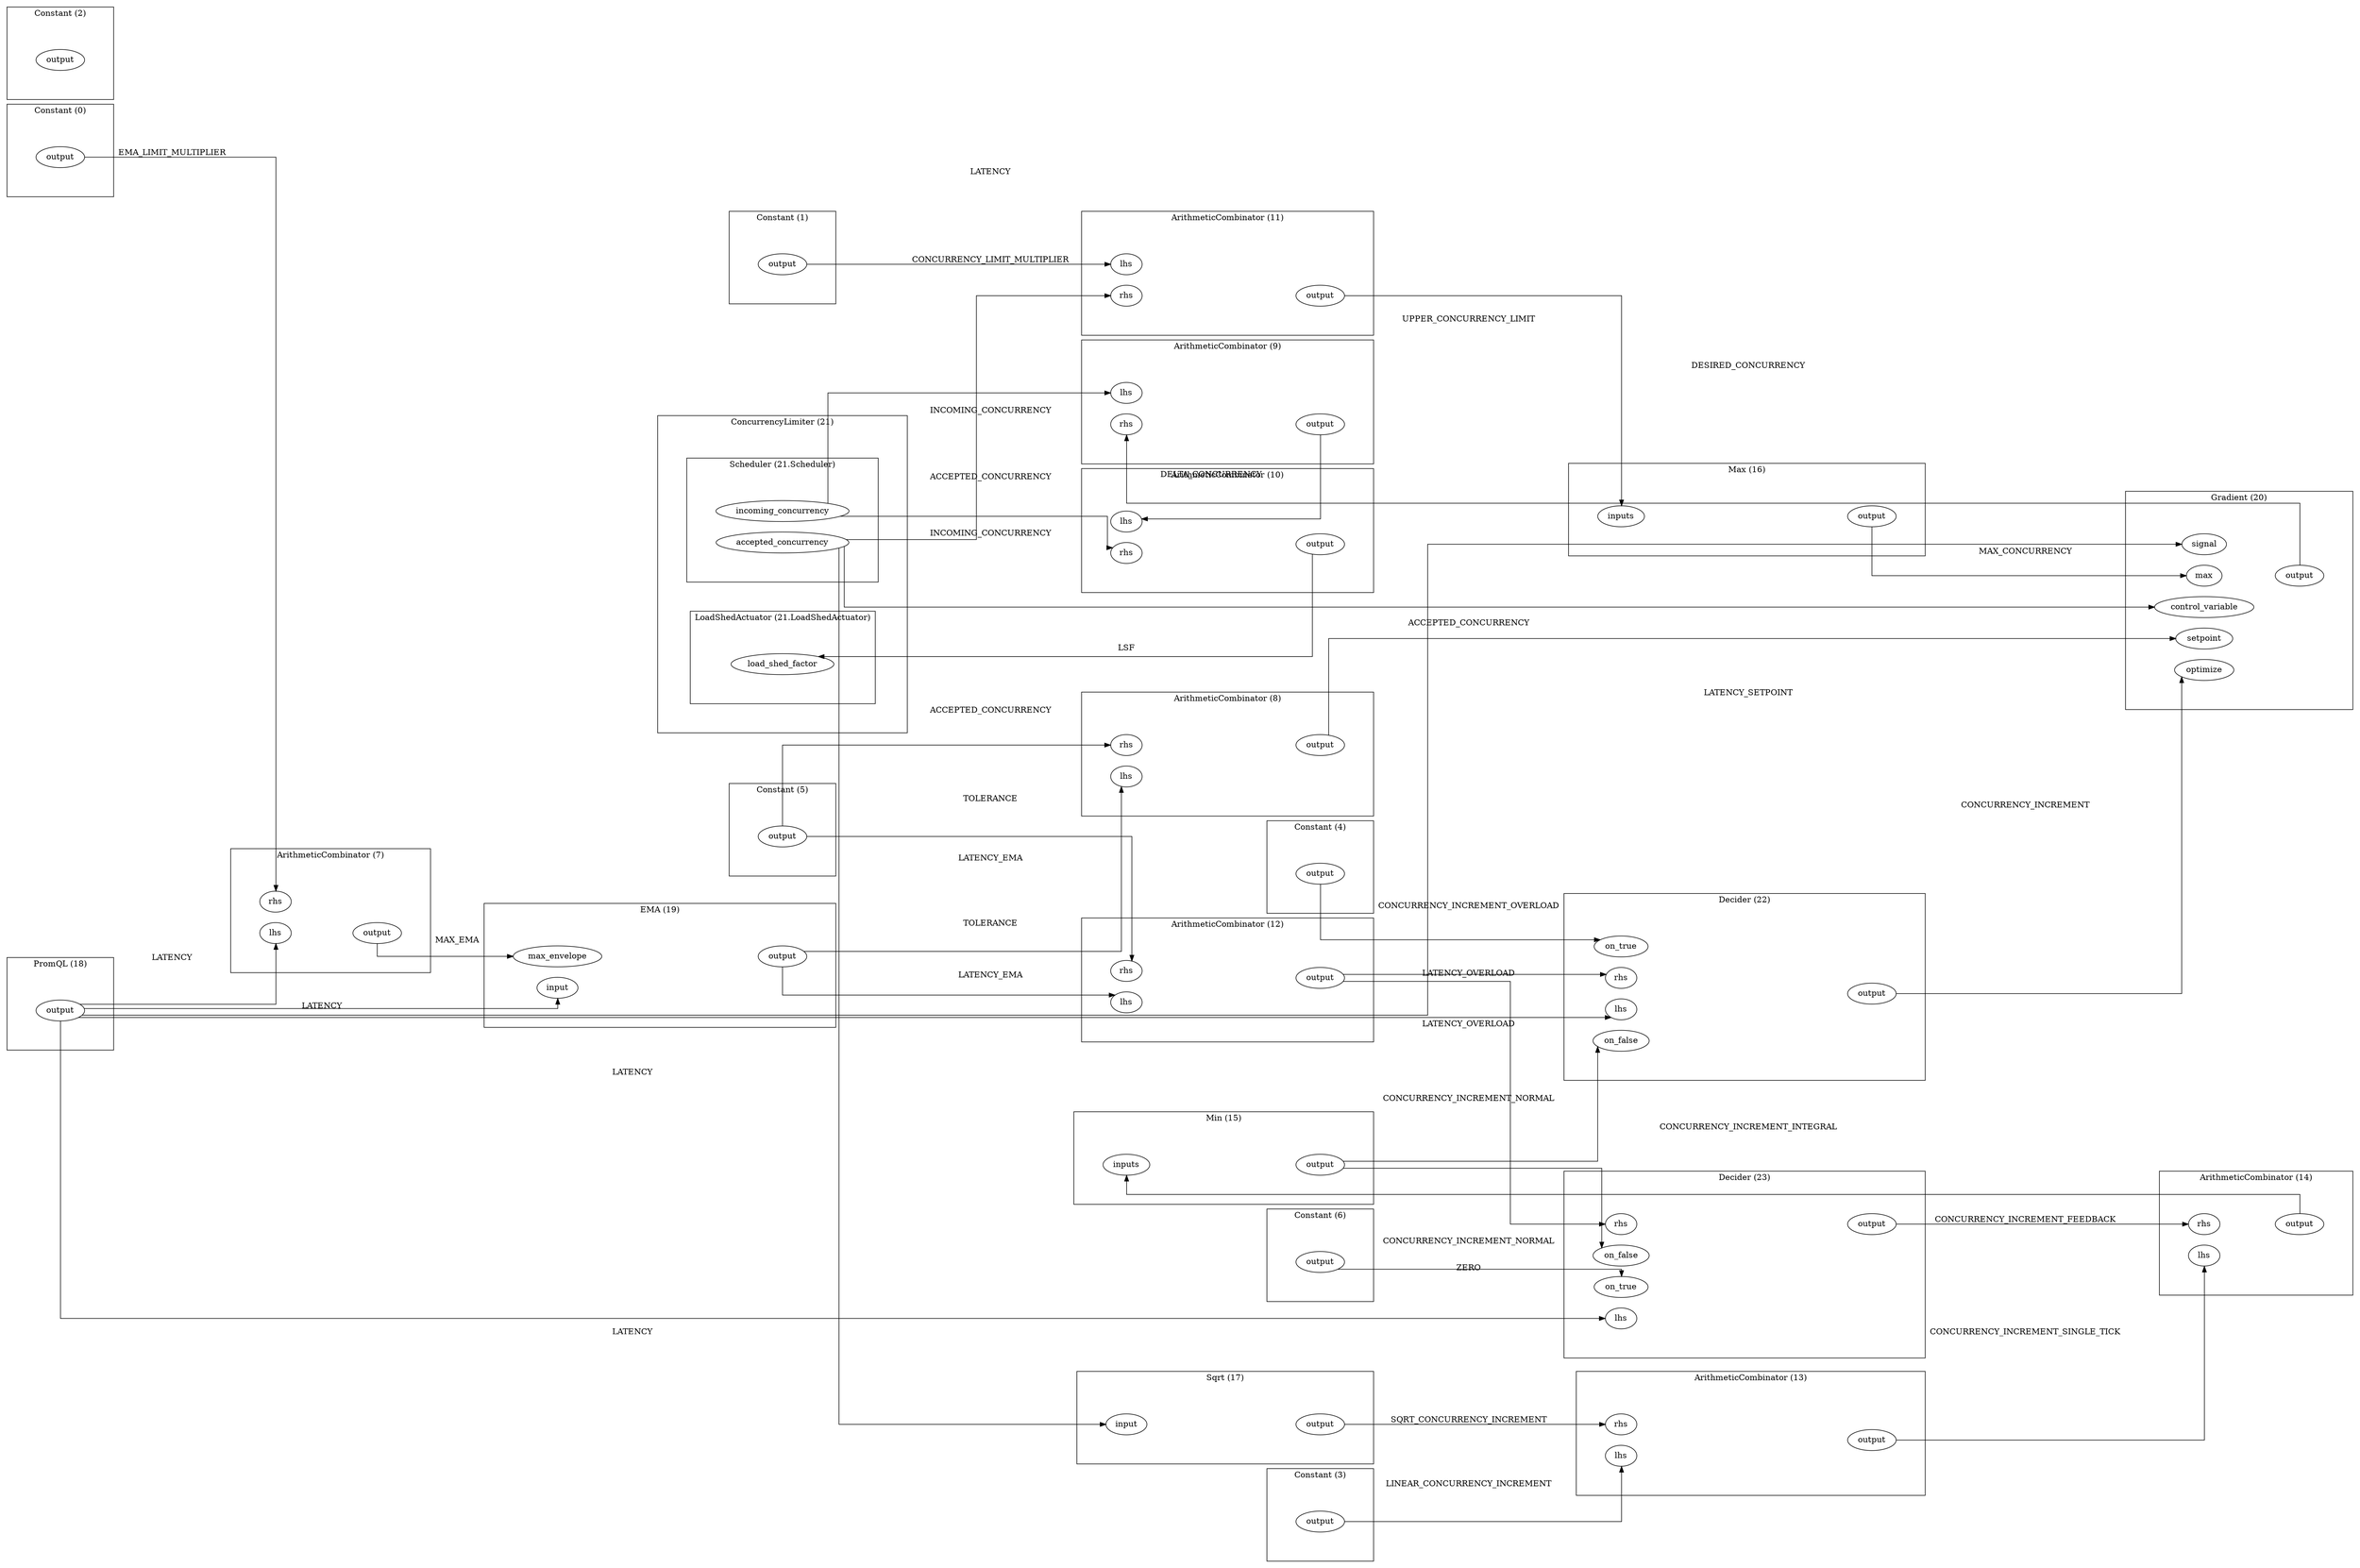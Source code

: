 digraph  {
	subgraph cluster_s27 {
		label="ArithmeticCombinator (10)";margin="50.0";
		n29[label="lhs"];
		n30[label="output"];
		n28[label="rhs"];
		n29->n30[style="invis"];
		{rank=same; n28;n29;};
		{rank=same; n30;};
		
	}
	subgraph cluster_s31 {
		label="ArithmeticCombinator (11)";margin="50.0";
		n32[label="lhs"];
		n34[label="output"];
		n33[label="rhs"];
		n33->n34[style="invis"];
		{rank=same; n32;n33;};
		{rank=same; n34;};
		
	}
	subgraph cluster_s35 {
		label="ArithmeticCombinator (12)";margin="50.0";
		n36[label="lhs"];
		n38[label="output"];
		n37[label="rhs"];
		n37->n38[style="invis"];
		{rank=same; n36;n37;};
		{rank=same; n38;};
		
	}
	subgraph cluster_s39 {
		label="ArithmeticCombinator (13)";margin="50.0";
		n41[label="lhs"];
		n42[label="output"];
		n40[label="rhs"];
		n41->n42[style="invis"];
		{rank=same; n40;n41;};
		{rank=same; n42;};
		
	}
	subgraph cluster_s43 {
		label="ArithmeticCombinator (14)";margin="50.0";
		n44[label="lhs"];
		n46[label="output"];
		n45[label="rhs"];
		n45->n46[style="invis"];
		{rank=same; n44;n45;};
		{rank=same; n46;};
		
	}
	subgraph cluster_s15 {
		label="ArithmeticCombinator (7)";margin="50.0";
		n17[label="lhs"];
		n18[label="output"];
		n16[label="rhs"];
		n17->n18[style="invis"];
		{rank=same; n18;};
		{rank=same; n16;n17;};
		
	}
	subgraph cluster_s19 {
		label="ArithmeticCombinator (8)";margin="50.0";
		n20[label="lhs"];
		n22[label="output"];
		n21[label="rhs"];
		n21->n22[style="invis"];
		{rank=same; n20;n21;};
		{rank=same; n22;};
		
	}
	subgraph cluster_s23 {
		label="ArithmeticCombinator (9)";margin="50.0";
		n24[label="lhs"];
		n26[label="output"];
		n25[label="rhs"];
		n25->n26[style="invis"];
		{rank=same; n26;};
		{rank=same; n24;n25;};
		
	}
	subgraph cluster_s69 {
		subgraph cluster_s73 {
			label="LoadShedActuator (21.LoadShedActuator)";margin="50.0";
			n74[label="load_shed_factor"];
			{rank=same; n74;};
			
		}
		subgraph cluster_s70 {
			label="Scheduler (21.Scheduler)";margin="50.0";
			n72[label="accepted_concurrency"];
			n71[label="incoming_concurrency"];
			{rank=same; n71;n72;};
			
		}
		label="ConcurrencyLimiter (21)";margin="50.0";
		
	}
	subgraph cluster_s1 {
		label="Constant (0)";margin="50.0";
		n2[label="output"];
		{rank=same; n2;};
		
	}
	subgraph cluster_s3 {
		label="Constant (1)";margin="50.0";
		n4[label="output"];
		{rank=same; n4;};
		
	}
	subgraph cluster_s5 {
		label="Constant (2)";margin="50.0";
		n6[label="output"];
		{rank=same; n6;};
		
	}
	subgraph cluster_s7 {
		label="Constant (3)";margin="50.0";
		n8[label="output"];
		{rank=same; n8;};
		
	}
	subgraph cluster_s9 {
		label="Constant (4)";margin="50.0";
		n10[label="output"];
		{rank=same; n10;};
		
	}
	subgraph cluster_s11 {
		label="Constant (5)";margin="50.0";
		n12[label="output"];
		{rank=same; n12;};
		
	}
	subgraph cluster_s13 {
		label="Constant (6)";margin="50.0";
		n14[label="output"];
		{rank=same; n14;};
		
	}
	subgraph cluster_s75 {
		label="Decider (22)";margin="50.0";
		n76[label="lhs"];
		n79[label="on_false"];
		n78[label="on_true"];
		n80[label="output"];
		n77[label="rhs"];
		n79->n80[style="invis"];
		{rank=same; n76;n77;n78;n79;};
		{rank=same; n80;};
		
	}
	subgraph cluster_s81 {
		label="Decider (23)";margin="50.0";
		n84[label="lhs"];
		n83[label="on_false"];
		n82[label="on_true"];
		n86[label="output"];
		n85[label="rhs"];
		n85->n86[style="invis"];
		{rank=same; n82;n83;n84;n85;};
		{rank=same; n86;};
		
	}
	subgraph cluster_s58 {
		label="EMA (19)";margin="50.0";
		n59[label="input"];
		n60[label="max_envelope"];
		n61[label="output"];
		n60->n61[style="invis"];
		{rank=same; n59;n60;};
		{rank=same; n61;};
		
	}
	subgraph cluster_s62 {
		label="Gradient (20)";margin="50.0";
		n67[label="control_variable"];
		n66[label="max"];
		n65[label="optimize"];
		n68[label="output"];
		n64[label="setpoint"];
		n63[label="signal"];
		n67->n68[style="invis"];
		{rank=same; n63;n64;n65;n66;n67;};
		{rank=same; n68;};
		
	}
	subgraph cluster_s50 {
		label="Max (16)";margin="50.0";
		n51[label="inputs"];
		n52[label="output"];
		n51->n52[style="invis"];
		{rank=same; n51;};
		{rank=same; n52;};
		
	}
	subgraph cluster_s47 {
		label="Min (15)";margin="50.0";
		n48[label="inputs"];
		n49[label="output"];
		n48->n49[style="invis"];
		{rank=same; n48;};
		{rank=same; n49;};
		
	}
	subgraph cluster_s56 {
		label="PromQL (18)";margin="50.0";
		n57[label="output"];
		{rank=same; n57;};
		
	}
	subgraph cluster_s53 {
		label="Sqrt (17)";margin="50.0";
		n54[label="input"];
		n55[label="output"];
		n54->n55[style="invis"];
		{rank=same; n55;};
		{rank=same; n54;};
		
	}
	rankdir="LR";splines="ortho";
	n72->n33[label="ACCEPTED_CONCURRENCY"];
	n72->n54[label="ACCEPTED_CONCURRENCY"];
	n72->n67[label="ACCEPTED_CONCURRENCY"];
	n71->n24[label="INCOMING_CONCURRENCY"];
	n71->n28[label="INCOMING_CONCURRENCY"];
	n12->n21[label="TOLERANCE"];
	n12->n37[label="TOLERANCE"];
	n52->n66[label="MAX_CONCURRENCY"];
	n57->n17[label="LATENCY"];
	n57->n59[label="LATENCY"];
	n57->n63[label="LATENCY"];
	n57->n76[label="LATENCY"];
	n57->n84[label="LATENCY"];
	n2->n16[label="EMA_LIMIT_MULTIPLIER"];
	n22->n64[label="LATENCY_SETPOINT"];
	n30->n74[label="LSF"];
	n38->n77[label="LATENCY_OVERLOAD"];
	n38->n85[label="LATENCY_OVERLOAD"];
	n4->n32[label="CONCURRENCY_LIMIT_MULTIPLIER"];
	n14->n82[label="ZERO"];
	n34->n51[label="UPPER_CONCURRENCY_LIMIT"];
	n42->n44[label="CONCURRENCY_INCREMENT_SINGLE_TICK"];
	n46->n48[label="CONCURRENCY_INCREMENT_INTEGRAL"];
	n68->n25[label="DESIRED_CONCURRENCY"];
	n86->n45[label="CONCURRENCY_INCREMENT_FEEDBACK"];
	n10->n78[label="CONCURRENCY_INCREMENT_OVERLOAD"];
	n18->n60[label="MAX_EMA"];
	n26->n29[label="DELTA_CONCURRENCY"];
	n49->n79[label="CONCURRENCY_INCREMENT_NORMAL"];
	n49->n83[label="CONCURRENCY_INCREMENT_NORMAL"];
	n55->n40[label="SQRT_CONCURRENCY_INCREMENT"];
	n61->n20[label="LATENCY_EMA"];
	n61->n36[label="LATENCY_EMA"];
	n80->n65[label="CONCURRENCY_INCREMENT"];
	n8->n41[label="LINEAR_CONCURRENCY_INCREMENT"];
	
}
